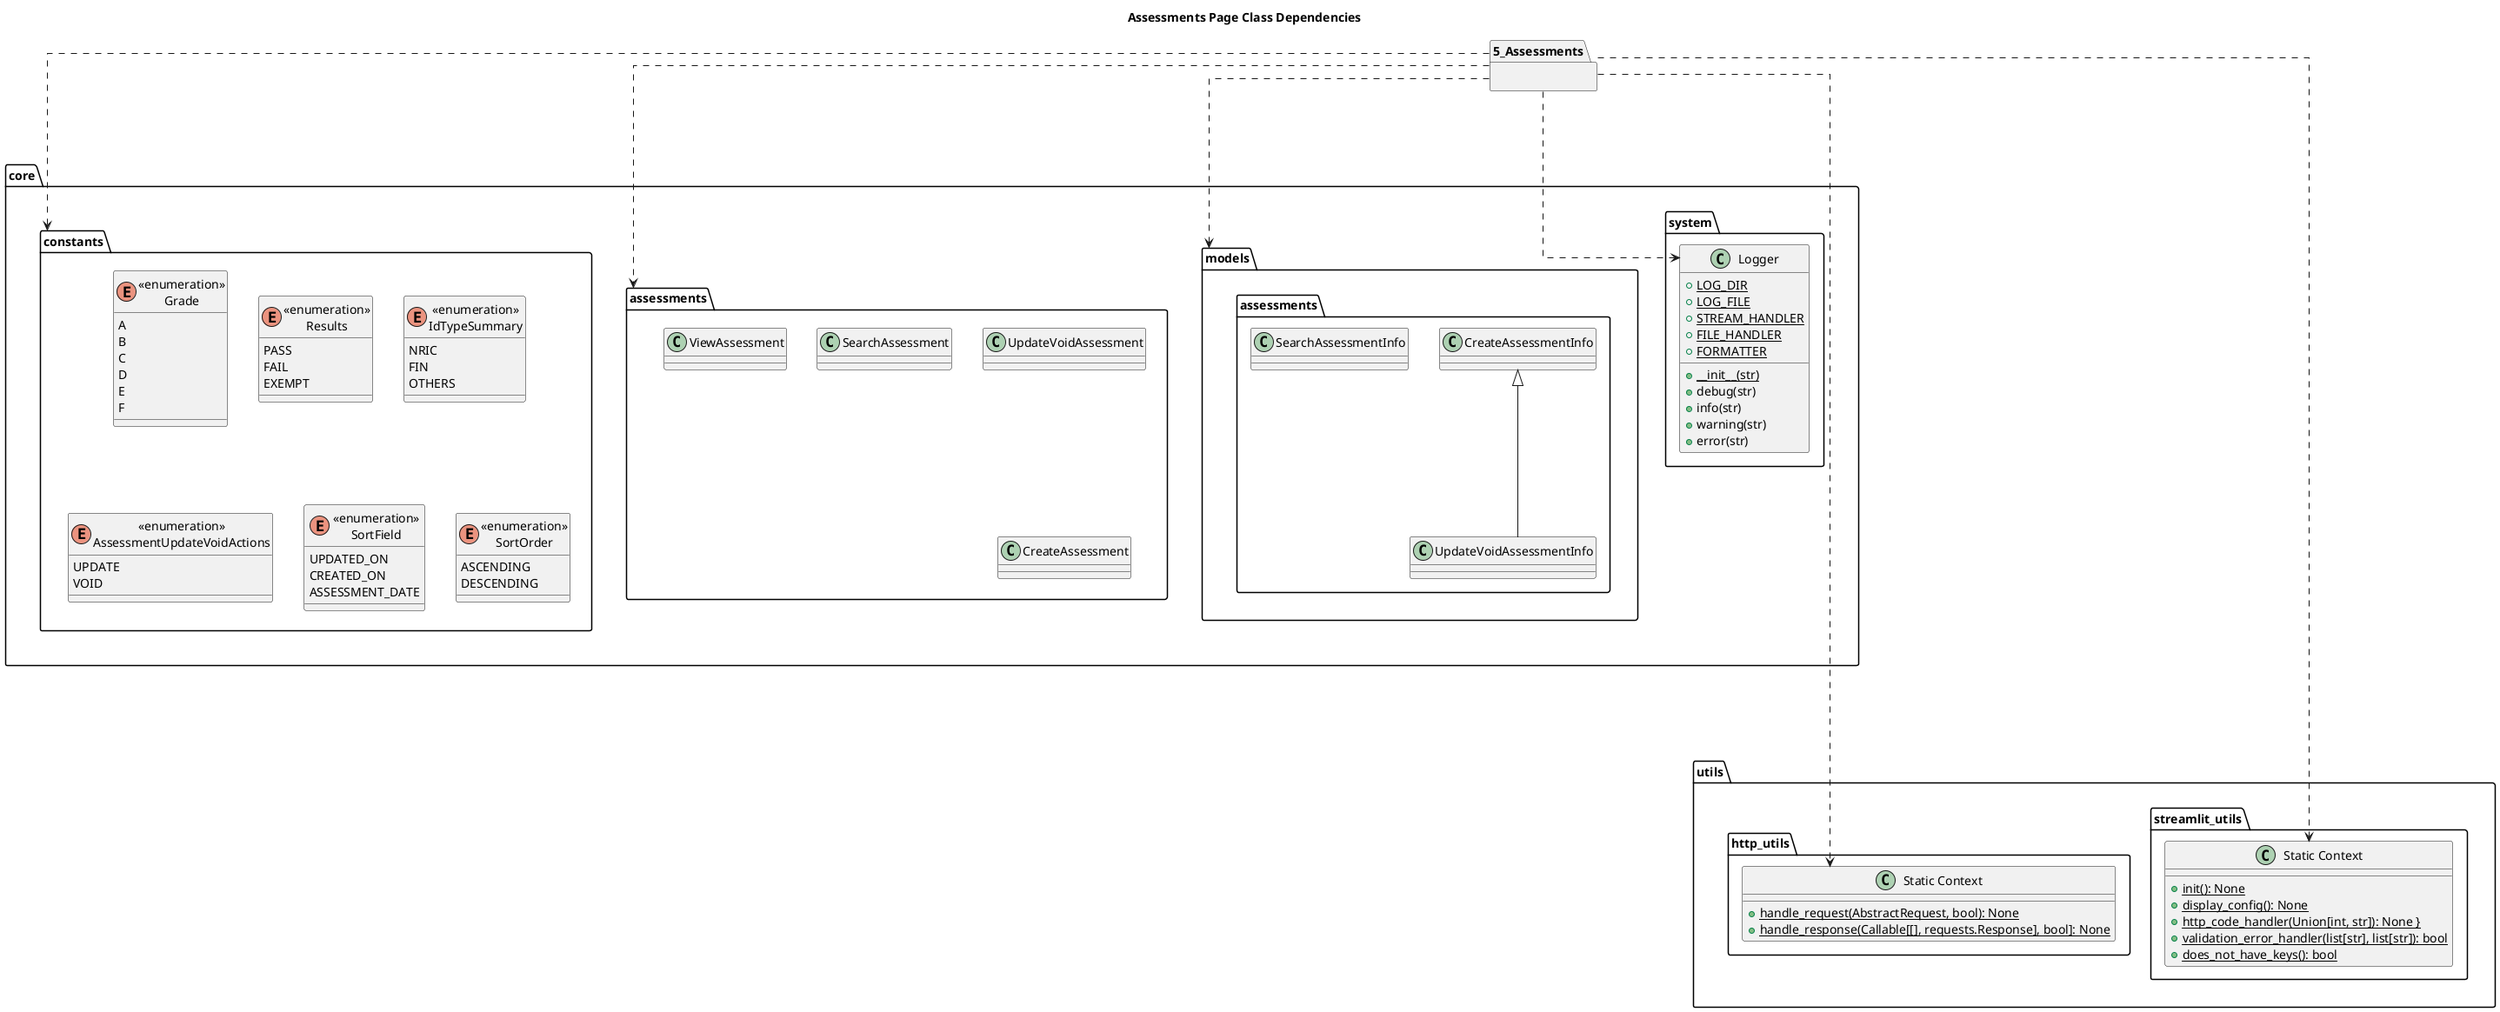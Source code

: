 @startuml
skinparam linetype polyline
skinparam linetype ortho

title Assessments Page Class Dependencies

package "5_Assessments" as page {

}

package core {
    package constants {
        enum "<<enumeration>>\nGrade" {
            A
            B
            C
            D
            E
            F
        }

        enum "<<enumeration>>\nResults" {
            PASS
            FAIL
            EXEMPT
        }

        enum "<<enumeration>>\nIdTypeSummary" {
            NRIC
            FIN
            OTHERS
        }

        enum "<<enumeration>>\nAssessmentUpdateVoidActions" {
            UPDATE
            VOID
        }

        enum "<<enumeration>>\nSortField" {
            UPDATED_ON
            CREATED_ON
            ASSESSMENT_DATE
        }

        enum "<<enumeration>>\nSortOrder" {
            ASCENDING
            DESCENDING
        }
    }

    package assessments {
        class CreateAssessment {

        }

        class SearchAssessment {

        }

        class UpdateVoidAssessment {

        }

        class ViewAssessment {

        }

        CreateAssessment -up[hidden]-> UpdateVoidAssessment
    }

    package models {
        package assessments {
            class CreateAssessmentInfo {

            }

            class UpdateVoidAssessmentInfo {

            }

            class SearchAssessmentInfo {

            }

            UpdateVoidAssessmentInfo -up-|> CreateAssessmentInfo
        }
    }

    package system {
        class Logger {
            + LOG_DIR {static}
            + LOG_FILE {static}
            + STREAM_HANDLER {static}
            + FILE_HANDLER {static}
            + FORMATTER {static}
            + __init__(str) {static}
            + debug(str)
            + info(str)
            + warning(str)
            + error(str)
        }
    }
}

package utils {
    package http_utils {
        class "Static Context" as husc {
            + handle_request(AbstractRequest, bool): None {static}
            + handle_response(Callable[[], requests.Response], bool]: None {static}
        }
    }

    package streamlit_utils {
        class "Static Context" as susc {
            + init(): None {static}
            + display_config(): None {static}
            + http_code_handler(Union[int, str]): None {static}}
            + validation_error_handler(list[str], list[str]): bool {static}
            + does_not_have_keys(): bool {static}
        }
    }
}

utils ..up[hidden]...> core

page ...> core.assessments
page ...> core.models
page ...> Logger
page ...> husc
page ...> susc
page ...> constants
@enduml